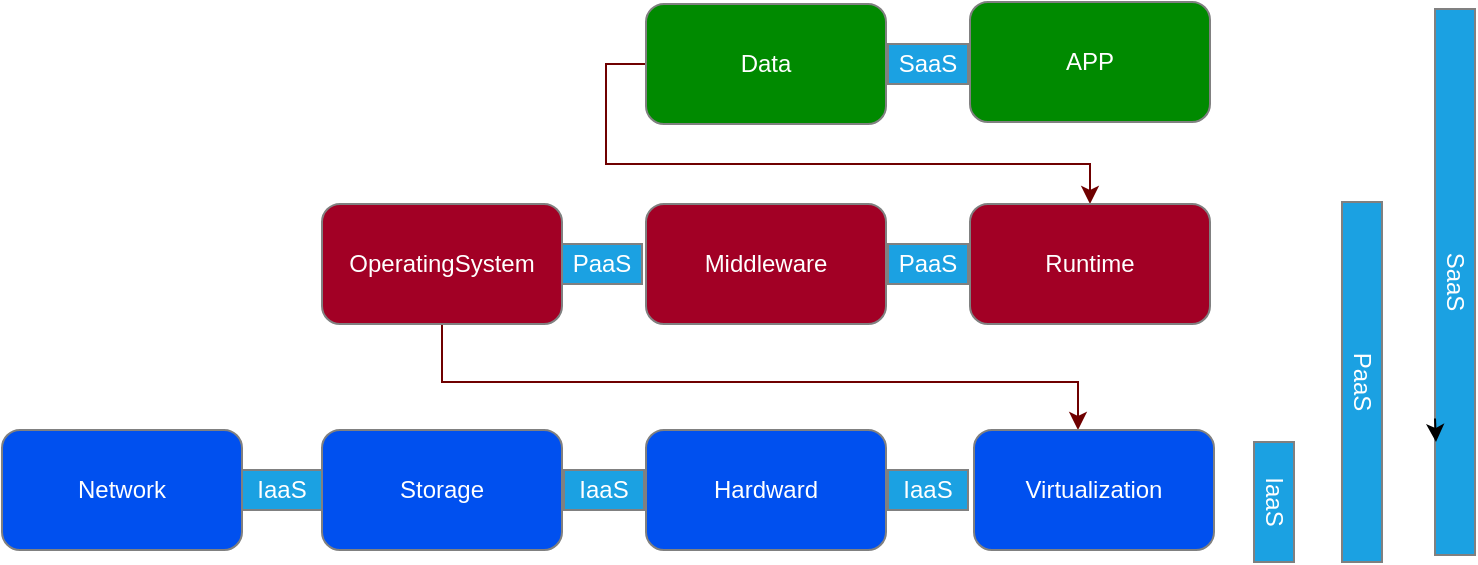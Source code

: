 <mxfile version="14.2.4" type="embed">
    <diagram id="y1CfwR0YSlFSj1-z2M1j" name="Page-1">
        <mxGraphModel dx="1628" dy="473" grid="1" gridSize="10" guides="1" tooltips="1" connect="1" arrows="1" fold="1" page="1" pageScale="1" pageWidth="850" pageHeight="1100" background="#FFFFFF" math="0" shadow="0">
            <root>
                <mxCell id="0"/>
                <mxCell id="1" parent="0"/>
                <mxCell id="2" value="APP" style="rounded=1;whiteSpace=wrap;html=1;fillColor=#008a00;strokeColor=#808080;fontColor=#ffffff;" parent="1" vertex="1">
                    <mxGeometry x="304" y="60" width="120" height="60" as="geometry"/>
                </mxCell>
                <mxCell id="20" style="edgeStyle=orthogonalEdgeStyle;rounded=0;orthogonalLoop=1;jettySize=auto;html=1;exitX=0;exitY=0.5;exitDx=0;exitDy=0;entryX=0.5;entryY=0;entryDx=0;entryDy=0;strokeColor=#6F0000;fillColor=#a20025;" parent="1" source="3" target="4" edge="1">
                    <mxGeometry relative="1" as="geometry"/>
                </mxCell>
                <mxCell id="3" value="Data" style="rounded=1;whiteSpace=wrap;html=1;sketch=0;fillColor=#008a00;strokeColor=#808080;fontColor=#ffffff;" parent="1" vertex="1">
                    <mxGeometry x="142" y="61" width="120" height="60" as="geometry"/>
                </mxCell>
                <mxCell id="4" value="Runtime" style="rounded=1;whiteSpace=wrap;html=1;fillColor=#a20025;strokeColor=#808080;fontColor=#ffffff;" parent="1" vertex="1">
                    <mxGeometry x="304" y="161" width="120" height="60" as="geometry"/>
                </mxCell>
                <mxCell id="5" value="Middleware" style="rounded=1;whiteSpace=wrap;html=1;fillColor=#a20025;strokeColor=#808080;fontColor=#ffffff;" parent="1" vertex="1">
                    <mxGeometry x="142" y="161" width="120" height="60" as="geometry"/>
                </mxCell>
                <mxCell id="23" style="edgeStyle=orthogonalEdgeStyle;rounded=0;orthogonalLoop=1;jettySize=auto;html=1;strokeColor=#6F0000;fillColor=#a20025;" parent="1" source="7" target="8" edge="1">
                    <mxGeometry relative="1" as="geometry">
                        <Array as="points">
                            <mxPoint x="40" y="250"/>
                            <mxPoint x="358" y="250"/>
                        </Array>
                    </mxGeometry>
                </mxCell>
                <mxCell id="7" value="OperatingSystem" style="rounded=1;whiteSpace=wrap;html=1;fillColor=#a20025;strokeColor=#808080;fontColor=#ffffff;" parent="1" vertex="1">
                    <mxGeometry x="-20" y="161" width="120" height="60" as="geometry"/>
                </mxCell>
                <mxCell id="8" value="Virtualization" style="rounded=1;whiteSpace=wrap;html=1;fillColor=#0050ef;strokeColor=#808080;fontColor=#ffffff;" parent="1" vertex="1">
                    <mxGeometry x="306" y="274" width="120" height="60" as="geometry"/>
                </mxCell>
                <mxCell id="9" value="Hardward" style="rounded=1;whiteSpace=wrap;html=1;fillColor=#0050ef;strokeColor=#808080;fontColor=#ffffff;" parent="1" vertex="1">
                    <mxGeometry x="142" y="274" width="120" height="60" as="geometry"/>
                </mxCell>
                <mxCell id="10" value="Storage" style="rounded=1;whiteSpace=wrap;html=1;fillColor=#0050ef;strokeColor=#808080;fontColor=#ffffff;" parent="1" vertex="1">
                    <mxGeometry x="-20" y="274" width="120" height="60" as="geometry"/>
                </mxCell>
                <mxCell id="11" value="Network" style="rounded=1;whiteSpace=wrap;html=1;fillColor=#0050ef;strokeColor=#808080;fontColor=#ffffff;" parent="1" vertex="1">
                    <mxGeometry x="-180" y="274" width="120" height="60" as="geometry"/>
                </mxCell>
                <mxCell id="12" value="SaaS" style="text;html=1;strokeColor=#808080;fillColor=#1ba1e2;align=center;verticalAlign=middle;whiteSpace=wrap;rounded=0;sketch=0;fontColor=#ffffff;" parent="1" vertex="1">
                    <mxGeometry x="263" y="81" width="40" height="20" as="geometry"/>
                </mxCell>
                <mxCell id="13" value="PaaS" style="text;html=1;strokeColor=#808080;fillColor=#1ba1e2;align=center;verticalAlign=middle;whiteSpace=wrap;rounded=0;sketch=0;fontColor=#ffffff;" parent="1" vertex="1">
                    <mxGeometry x="100" y="181" width="40" height="20" as="geometry"/>
                </mxCell>
                <mxCell id="15" value="PaaS" style="text;html=1;strokeColor=#808080;fillColor=#1ba1e2;align=center;verticalAlign=middle;whiteSpace=wrap;rounded=0;sketch=0;fontColor=#ffffff;" parent="1" vertex="1">
                    <mxGeometry x="263" y="181" width="40" height="20" as="geometry"/>
                </mxCell>
                <mxCell id="16" value="IaaS" style="text;html=1;strokeColor=#808080;fillColor=#1ba1e2;align=center;verticalAlign=middle;whiteSpace=wrap;rounded=0;sketch=0;fontColor=#ffffff;" parent="1" vertex="1">
                    <mxGeometry x="-60" y="294" width="40" height="20" as="geometry"/>
                </mxCell>
                <mxCell id="17" value="IaaS" style="text;html=1;strokeColor=#808080;fillColor=#1ba1e2;align=center;verticalAlign=middle;whiteSpace=wrap;rounded=0;sketch=0;fontColor=#ffffff;" parent="1" vertex="1">
                    <mxGeometry x="101" y="294" width="40" height="20" as="geometry"/>
                </mxCell>
                <mxCell id="19" value="IaaS" style="text;html=1;strokeColor=#808080;fillColor=#1ba1e2;align=center;verticalAlign=middle;whiteSpace=wrap;rounded=0;sketch=0;fontColor=#ffffff;" parent="1" vertex="1">
                    <mxGeometry x="263" y="294" width="40" height="20" as="geometry"/>
                </mxCell>
                <mxCell id="24" value="SaaS" style="text;html=1;strokeColor=#808080;fillColor=#1ba1e2;align=center;verticalAlign=middle;whiteSpace=wrap;rounded=0;sketch=0;fontColor=#ffffff;rotation=90;" vertex="1" parent="1">
                    <mxGeometry x="410" y="190" width="273" height="20" as="geometry"/>
                </mxCell>
                <mxCell id="25" value="IaaS" style="text;html=1;strokeColor=#808080;fillColor=#1ba1e2;align=center;verticalAlign=middle;whiteSpace=wrap;rounded=0;sketch=0;fontColor=#ffffff;rotation=90;" vertex="1" parent="1">
                    <mxGeometry x="426" y="300" width="60" height="20" as="geometry"/>
                </mxCell>
                <mxCell id="26" value="PaaS" style="text;html=1;strokeColor=#808080;fillColor=#1ba1e2;align=center;verticalAlign=middle;whiteSpace=wrap;rounded=0;sketch=0;fontColor=#ffffff;rotation=90;" vertex="1" parent="1">
                    <mxGeometry x="410" y="240" width="180" height="20" as="geometry"/>
                </mxCell>
                <mxCell id="27" style="edgeStyle=orthogonalEdgeStyle;rounded=0;orthogonalLoop=1;jettySize=auto;html=1;exitX=0.75;exitY=1;exitDx=0;exitDy=0;entryX=0.793;entryY=0.975;entryDx=0;entryDy=0;entryPerimeter=0;" edge="1" parent="1" source="24" target="24">
                    <mxGeometry relative="1" as="geometry"/>
                </mxCell>
            </root>
        </mxGraphModel>
    </diagram>
</mxfile>